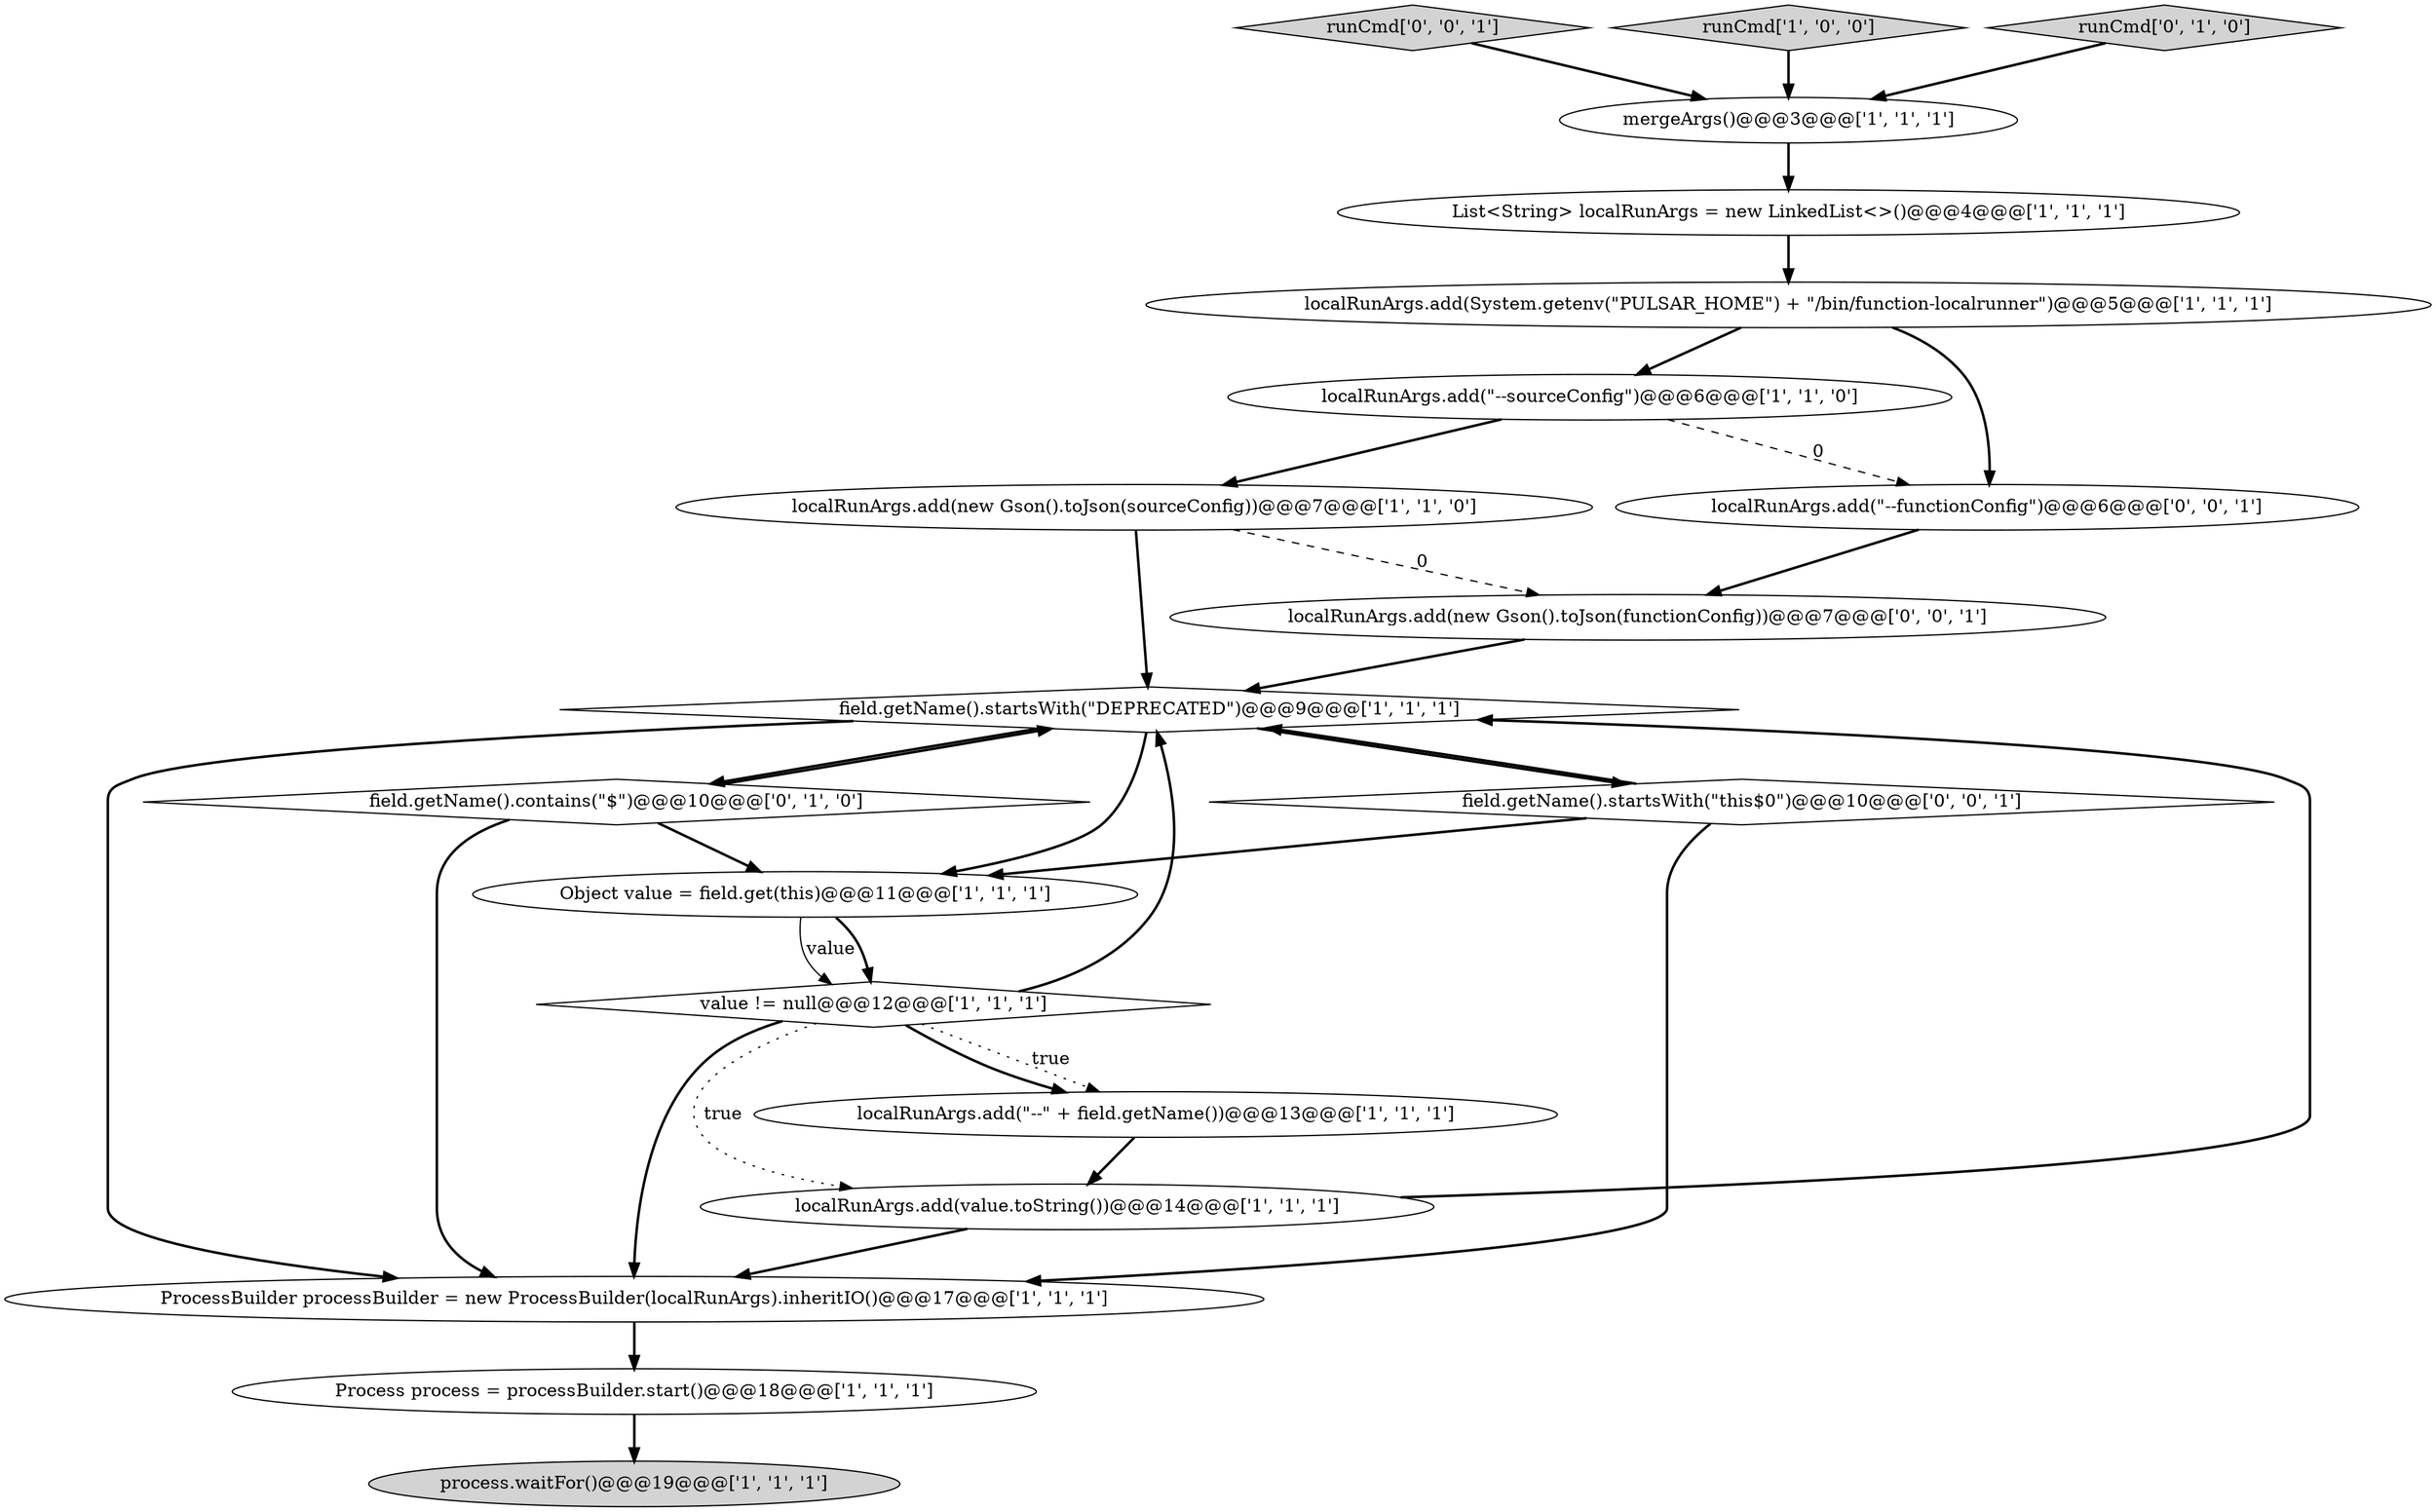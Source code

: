 digraph {
0 [style = filled, label = "field.getName().startsWith(\"DEPRECATED\")@@@9@@@['1', '1', '1']", fillcolor = white, shape = diamond image = "AAA0AAABBB1BBB"];
7 [style = filled, label = "Process process = processBuilder.start()@@@18@@@['1', '1', '1']", fillcolor = white, shape = ellipse image = "AAA0AAABBB1BBB"];
5 [style = filled, label = "localRunArgs.add(\"--sourceConfig\")@@@6@@@['1', '1', '0']", fillcolor = white, shape = ellipse image = "AAA0AAABBB1BBB"];
18 [style = filled, label = "runCmd['0', '0', '1']", fillcolor = lightgray, shape = diamond image = "AAA0AAABBB3BBB"];
13 [style = filled, label = "localRunArgs.add(\"--\" + field.getName())@@@13@@@['1', '1', '1']", fillcolor = white, shape = ellipse image = "AAA0AAABBB1BBB"];
12 [style = filled, label = "runCmd['1', '0', '0']", fillcolor = lightgray, shape = diamond image = "AAA0AAABBB1BBB"];
15 [style = filled, label = "field.getName().contains(\"$\")@@@10@@@['0', '1', '0']", fillcolor = white, shape = diamond image = "AAA1AAABBB2BBB"];
4 [style = filled, label = "localRunArgs.add(System.getenv(\"PULSAR_HOME\") + \"/bin/function-localrunner\")@@@5@@@['1', '1', '1']", fillcolor = white, shape = ellipse image = "AAA0AAABBB1BBB"];
9 [style = filled, label = "ProcessBuilder processBuilder = new ProcessBuilder(localRunArgs).inheritIO()@@@17@@@['1', '1', '1']", fillcolor = white, shape = ellipse image = "AAA0AAABBB1BBB"];
3 [style = filled, label = "List<String> localRunArgs = new LinkedList<>()@@@4@@@['1', '1', '1']", fillcolor = white, shape = ellipse image = "AAA0AAABBB1BBB"];
1 [style = filled, label = "value != null@@@12@@@['1', '1', '1']", fillcolor = white, shape = diamond image = "AAA0AAABBB1BBB"];
2 [style = filled, label = "mergeArgs()@@@3@@@['1', '1', '1']", fillcolor = white, shape = ellipse image = "AAA0AAABBB1BBB"];
10 [style = filled, label = "Object value = field.get(this)@@@11@@@['1', '1', '1']", fillcolor = white, shape = ellipse image = "AAA0AAABBB1BBB"];
19 [style = filled, label = "localRunArgs.add(new Gson().toJson(functionConfig))@@@7@@@['0', '0', '1']", fillcolor = white, shape = ellipse image = "AAA0AAABBB3BBB"];
6 [style = filled, label = "localRunArgs.add(new Gson().toJson(sourceConfig))@@@7@@@['1', '1', '0']", fillcolor = white, shape = ellipse image = "AAA0AAABBB1BBB"];
14 [style = filled, label = "runCmd['0', '1', '0']", fillcolor = lightgray, shape = diamond image = "AAA0AAABBB2BBB"];
8 [style = filled, label = "process.waitFor()@@@19@@@['1', '1', '1']", fillcolor = lightgray, shape = ellipse image = "AAA0AAABBB1BBB"];
16 [style = filled, label = "field.getName().startsWith(\"this$0\")@@@10@@@['0', '0', '1']", fillcolor = white, shape = diamond image = "AAA0AAABBB3BBB"];
11 [style = filled, label = "localRunArgs.add(value.toString())@@@14@@@['1', '1', '1']", fillcolor = white, shape = ellipse image = "AAA0AAABBB1BBB"];
17 [style = filled, label = "localRunArgs.add(\"--functionConfig\")@@@6@@@['0', '0', '1']", fillcolor = white, shape = ellipse image = "AAA0AAABBB3BBB"];
7->8 [style = bold, label=""];
1->9 [style = bold, label=""];
15->9 [style = bold, label=""];
1->11 [style = dotted, label="true"];
18->2 [style = bold, label=""];
1->0 [style = bold, label=""];
10->1 [style = solid, label="value"];
12->2 [style = bold, label=""];
11->0 [style = bold, label=""];
4->5 [style = bold, label=""];
6->0 [style = bold, label=""];
17->19 [style = bold, label=""];
0->9 [style = bold, label=""];
16->0 [style = bold, label=""];
11->9 [style = bold, label=""];
4->17 [style = bold, label=""];
19->0 [style = bold, label=""];
16->10 [style = bold, label=""];
2->3 [style = bold, label=""];
0->10 [style = bold, label=""];
10->1 [style = bold, label=""];
13->11 [style = bold, label=""];
15->0 [style = bold, label=""];
0->15 [style = bold, label=""];
0->16 [style = bold, label=""];
1->13 [style = dotted, label="true"];
14->2 [style = bold, label=""];
6->19 [style = dashed, label="0"];
15->10 [style = bold, label=""];
5->17 [style = dashed, label="0"];
3->4 [style = bold, label=""];
5->6 [style = bold, label=""];
1->13 [style = bold, label=""];
16->9 [style = bold, label=""];
9->7 [style = bold, label=""];
}
